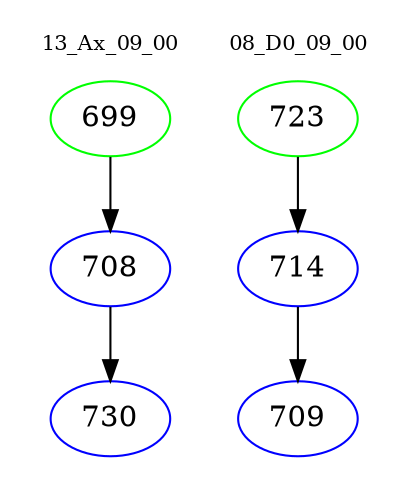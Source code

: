 digraph{
subgraph cluster_0 {
color = white
label = "13_Ax_09_00";
fontsize=10;
T0_699 [label="699", color="green"]
T0_699 -> T0_708 [color="black"]
T0_708 [label="708", color="blue"]
T0_708 -> T0_730 [color="black"]
T0_730 [label="730", color="blue"]
}
subgraph cluster_1 {
color = white
label = "08_D0_09_00";
fontsize=10;
T1_723 [label="723", color="green"]
T1_723 -> T1_714 [color="black"]
T1_714 [label="714", color="blue"]
T1_714 -> T1_709 [color="black"]
T1_709 [label="709", color="blue"]
}
}

